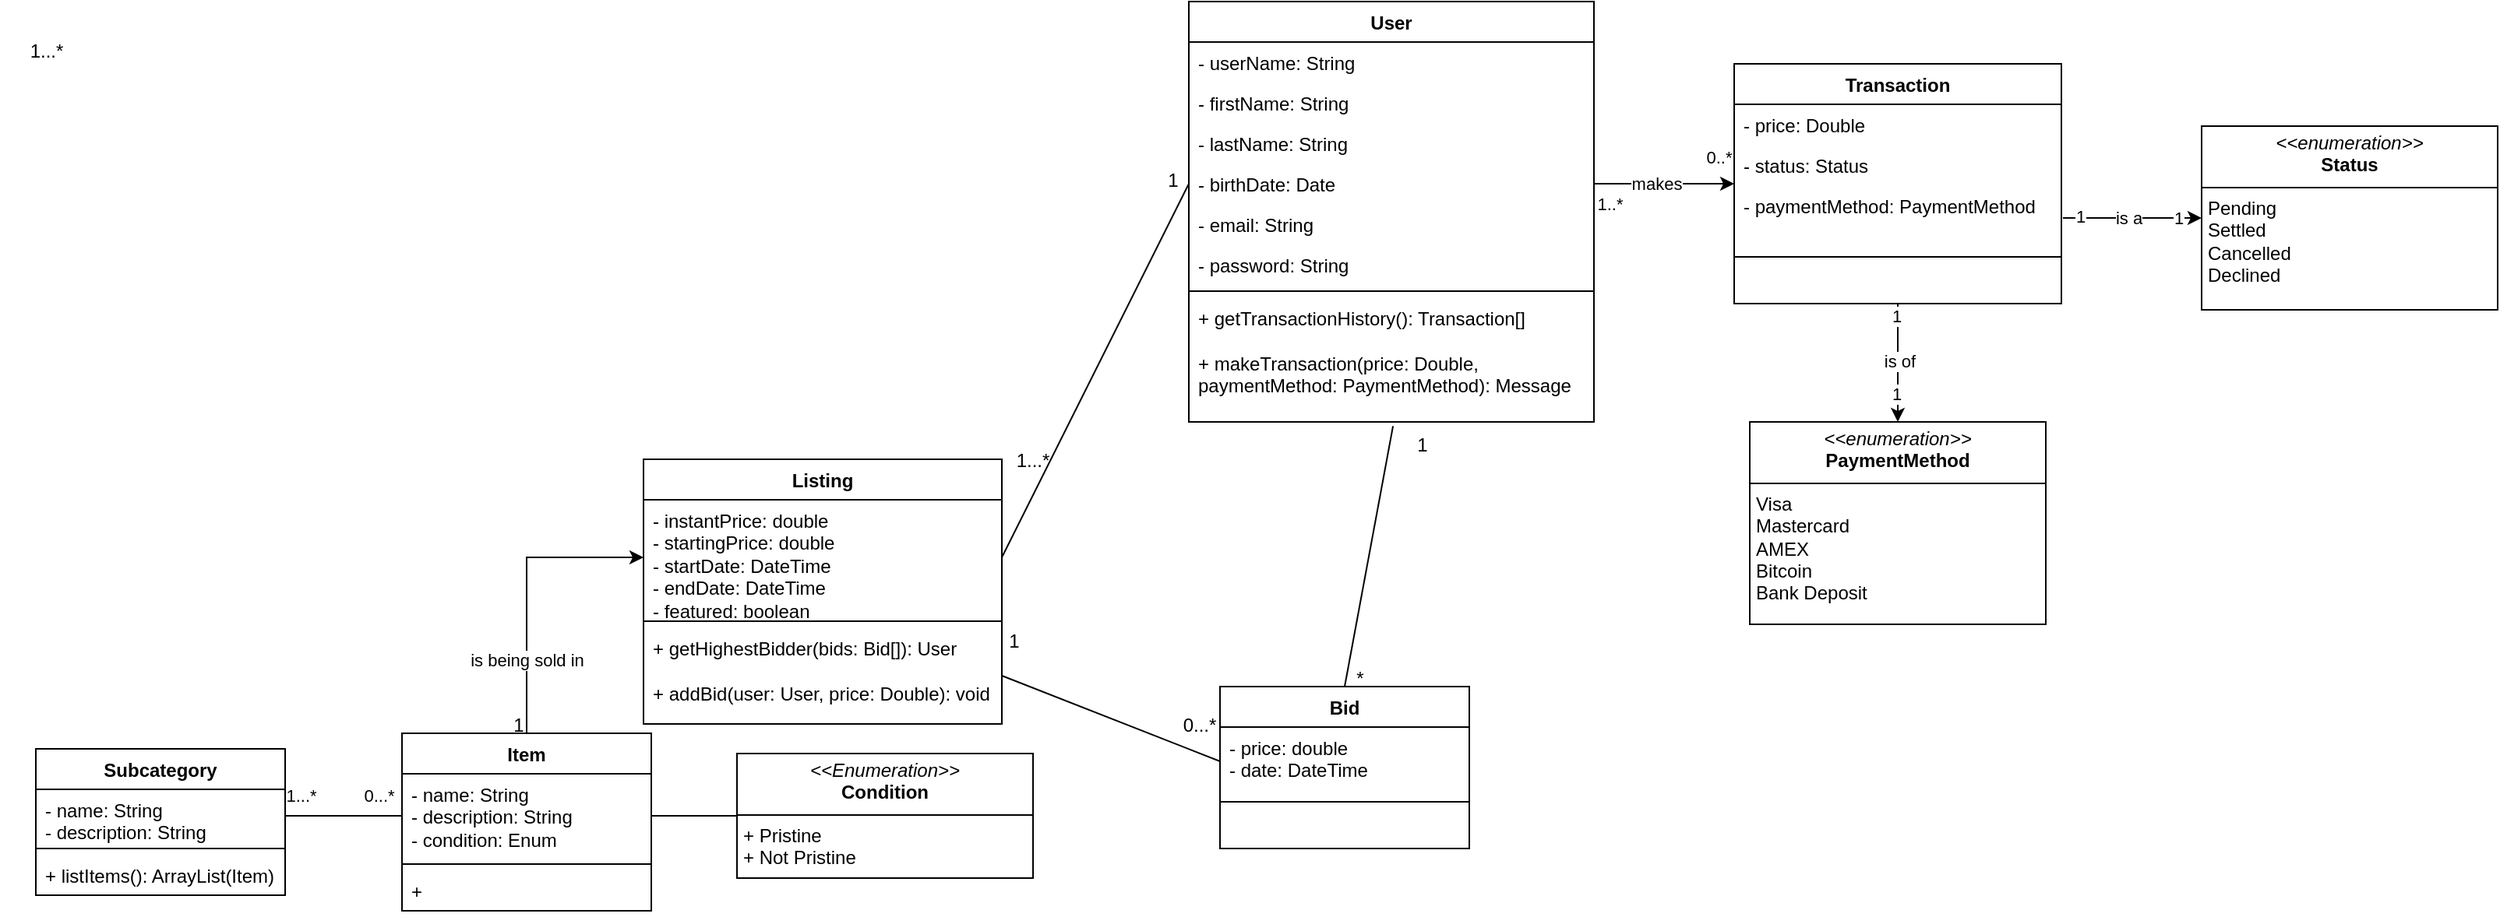 <mxfile version="26.2.2" pages="2">
  <diagram name="Page-1" id="-QcASyWx7nUbWd6SsHTZ">
    <mxGraphModel grid="1" page="1" gridSize="10" guides="1" tooltips="1" connect="1" arrows="1" fold="1" pageScale="1" pageWidth="850" pageHeight="1100" math="0" shadow="0">
      <root>
        <mxCell id="0" />
        <mxCell id="1" parent="0" />
        <mxCell id="kOR8HxQADKwsiaF2ACUm-1" value="User" style="swimlane;fontStyle=1;align=center;verticalAlign=top;childLayout=stackLayout;horizontal=1;startSize=26;horizontalStack=0;resizeParent=1;resizeParentMax=0;resizeLast=0;collapsible=1;marginBottom=0;whiteSpace=wrap;html=1;" parent="1" vertex="1">
          <mxGeometry y="100" width="260" height="270" as="geometry" />
        </mxCell>
        <mxCell id="kOR8HxQADKwsiaF2ACUm-2" value="- userName: String&lt;span style=&quot;background-color: transparent; color: light-dark(rgb(0, 0, 0), rgb(255, 255, 255));&quot;&gt;&amp;nbsp;&lt;/span&gt;" style="text;strokeColor=none;fillColor=none;align=left;verticalAlign=top;spacingLeft=4;spacingRight=4;overflow=hidden;rotatable=0;points=[[0,0.5],[1,0.5]];portConstraint=eastwest;whiteSpace=wrap;html=1;" parent="kOR8HxQADKwsiaF2ACUm-1" vertex="1">
          <mxGeometry y="26" width="260" height="26" as="geometry" />
        </mxCell>
        <mxCell id="kOR8HxQADKwsiaF2ACUm-5" value="- firstName: String" style="text;strokeColor=none;fillColor=none;align=left;verticalAlign=top;spacingLeft=4;spacingRight=4;overflow=hidden;rotatable=0;points=[[0,0.5],[1,0.5]];portConstraint=eastwest;whiteSpace=wrap;html=1;" parent="kOR8HxQADKwsiaF2ACUm-1" vertex="1">
          <mxGeometry y="52" width="260" height="26" as="geometry" />
        </mxCell>
        <mxCell id="kOR8HxQADKwsiaF2ACUm-6" value="- lastName: String" style="text;strokeColor=none;fillColor=none;align=left;verticalAlign=top;spacingLeft=4;spacingRight=4;overflow=hidden;rotatable=0;points=[[0,0.5],[1,0.5]];portConstraint=eastwest;whiteSpace=wrap;html=1;" parent="kOR8HxQADKwsiaF2ACUm-1" vertex="1">
          <mxGeometry y="78" width="260" height="26" as="geometry" />
        </mxCell>
        <mxCell id="kOR8HxQADKwsiaF2ACUm-7" value="- birthDate: Date" style="text;strokeColor=none;fillColor=none;align=left;verticalAlign=top;spacingLeft=4;spacingRight=4;overflow=hidden;rotatable=0;points=[[0,0.5],[1,0.5]];portConstraint=eastwest;whiteSpace=wrap;html=1;" parent="kOR8HxQADKwsiaF2ACUm-1" vertex="1">
          <mxGeometry y="104" width="260" height="26" as="geometry" />
        </mxCell>
        <mxCell id="kOR8HxQADKwsiaF2ACUm-8" value="- email: String" style="text;strokeColor=none;fillColor=none;align=left;verticalAlign=top;spacingLeft=4;spacingRight=4;overflow=hidden;rotatable=0;points=[[0,0.5],[1,0.5]];portConstraint=eastwest;whiteSpace=wrap;html=1;" parent="kOR8HxQADKwsiaF2ACUm-1" vertex="1">
          <mxGeometry y="130" width="260" height="26" as="geometry" />
        </mxCell>
        <mxCell id="kOR8HxQADKwsiaF2ACUm-9" value="- password: String" style="text;strokeColor=none;fillColor=none;align=left;verticalAlign=top;spacingLeft=4;spacingRight=4;overflow=hidden;rotatable=0;points=[[0,0.5],[1,0.5]];portConstraint=eastwest;whiteSpace=wrap;html=1;" parent="kOR8HxQADKwsiaF2ACUm-1" vertex="1">
          <mxGeometry y="156" width="260" height="26" as="geometry" />
        </mxCell>
        <mxCell id="kOR8HxQADKwsiaF2ACUm-3" value="" style="line;strokeWidth=1;fillColor=none;align=left;verticalAlign=middle;spacingTop=-1;spacingLeft=3;spacingRight=3;rotatable=0;labelPosition=right;points=[];portConstraint=eastwest;strokeColor=inherit;" parent="kOR8HxQADKwsiaF2ACUm-1" vertex="1">
          <mxGeometry y="182" width="260" height="8" as="geometry" />
        </mxCell>
        <mxCell id="kOR8HxQADKwsiaF2ACUm-4" value="+ getTransactionHistory(): Transaction[]&lt;div&gt;&lt;br&gt;&lt;/div&gt;&lt;div&gt;+ makeTransaction(price: Double, paymentMethod: PaymentMethod): Message&lt;/div&gt;" style="text;strokeColor=none;fillColor=none;align=left;verticalAlign=top;spacingLeft=4;spacingRight=4;overflow=hidden;rotatable=0;points=[[0,0.5],[1,0.5]];portConstraint=eastwest;whiteSpace=wrap;html=1;" parent="kOR8HxQADKwsiaF2ACUm-1" vertex="1">
          <mxGeometry y="190" width="260" height="80" as="geometry" />
        </mxCell>
        <mxCell id="MBroRbIz535nzg0Jd982-1" value="Listing" style="swimlane;fontStyle=1;align=center;verticalAlign=top;childLayout=stackLayout;horizontal=1;startSize=26;horizontalStack=0;resizeParent=1;resizeParentMax=0;resizeLast=0;collapsible=1;marginBottom=0;whiteSpace=wrap;html=1;" parent="1" vertex="1">
          <mxGeometry x="-350" y="394" width="230" height="170" as="geometry" />
        </mxCell>
        <mxCell id="MBroRbIz535nzg0Jd982-2" value="- instantPrice: double&lt;div&gt;- startingPrice: double&lt;/div&gt;&lt;div&gt;- startDate: DateTime&lt;/div&gt;&lt;div&gt;- endDate: DateTime&lt;/div&gt;&lt;div&gt;- featured: boolean&lt;/div&gt;" style="text;strokeColor=none;fillColor=none;align=left;verticalAlign=top;spacingLeft=4;spacingRight=4;overflow=hidden;rotatable=0;points=[[0,0.5],[1,0.5]];portConstraint=eastwest;whiteSpace=wrap;html=1;" parent="MBroRbIz535nzg0Jd982-1" vertex="1">
          <mxGeometry y="26" width="230" height="74" as="geometry" />
        </mxCell>
        <mxCell id="MBroRbIz535nzg0Jd982-3" value="" style="line;strokeWidth=1;fillColor=none;align=left;verticalAlign=middle;spacingTop=-1;spacingLeft=3;spacingRight=3;rotatable=0;labelPosition=right;points=[];portConstraint=eastwest;strokeColor=inherit;" parent="MBroRbIz535nzg0Jd982-1" vertex="1">
          <mxGeometry y="100" width="230" height="8" as="geometry" />
        </mxCell>
        <mxCell id="MBroRbIz535nzg0Jd982-4" value="+ getHighestBidder(bids: Bid[]): User&lt;div&gt;&lt;br&gt;&lt;/div&gt;&lt;div&gt;+ addBid(user: User, price: Double): void&lt;/div&gt;" style="text;strokeColor=none;fillColor=none;align=left;verticalAlign=top;spacingLeft=4;spacingRight=4;overflow=hidden;rotatable=0;points=[[0,0.5],[1,0.5]];portConstraint=eastwest;whiteSpace=wrap;html=1;" parent="MBroRbIz535nzg0Jd982-1" vertex="1">
          <mxGeometry y="108" width="230" height="62" as="geometry" />
        </mxCell>
        <mxCell id="kOR8HxQADKwsiaF2ACUm-29" style="edgeStyle=orthogonalEdgeStyle;rounded=0;orthogonalLoop=1;jettySize=auto;html=1;" parent="1" source="kOR8HxQADKwsiaF2ACUm-10" target="kOR8HxQADKwsiaF2ACUm-28" edge="1">
          <mxGeometry relative="1" as="geometry" />
        </mxCell>
        <mxCell id="kOR8HxQADKwsiaF2ACUm-30" value="is of" style="edgeLabel;html=1;align=center;verticalAlign=middle;resizable=0;points=[];" parent="kOR8HxQADKwsiaF2ACUm-29" vertex="1" connectable="0">
          <mxGeometry x="-0.044" y="1" relative="1" as="geometry">
            <mxPoint as="offset" />
          </mxGeometry>
        </mxCell>
        <mxCell id="kOR8HxQADKwsiaF2ACUm-31" value="1" style="edgeLabel;html=1;align=center;verticalAlign=middle;resizable=0;points=[];" parent="kOR8HxQADKwsiaF2ACUm-29" vertex="1" connectable="0">
          <mxGeometry x="-0.798" y="-1" relative="1" as="geometry">
            <mxPoint as="offset" />
          </mxGeometry>
        </mxCell>
        <mxCell id="kOR8HxQADKwsiaF2ACUm-32" value="1" style="edgeLabel;html=1;align=center;verticalAlign=middle;resizable=0;points=[];" parent="kOR8HxQADKwsiaF2ACUm-29" vertex="1" connectable="0">
          <mxGeometry x="0.532" y="-1" relative="1" as="geometry">
            <mxPoint as="offset" />
          </mxGeometry>
        </mxCell>
        <mxCell id="pcqhtkwAQPP9VnpFvyIt-1" value="Subcategory" style="swimlane;fontStyle=1;align=center;verticalAlign=top;childLayout=stackLayout;horizontal=1;startSize=26;horizontalStack=0;resizeParent=1;resizeParentMax=0;resizeLast=0;collapsible=1;marginBottom=0;whiteSpace=wrap;html=1;" parent="1" vertex="1">
          <mxGeometry x="-740" y="580" width="160" height="94" as="geometry" />
        </mxCell>
        <mxCell id="pcqhtkwAQPP9VnpFvyIt-2" value="- name: String&lt;div&gt;- description: String&lt;/div&gt;" style="text;strokeColor=none;fillColor=none;align=left;verticalAlign=top;spacingLeft=4;spacingRight=4;overflow=hidden;rotatable=0;points=[[0,0.5],[1,0.5]];portConstraint=eastwest;whiteSpace=wrap;html=1;" parent="pcqhtkwAQPP9VnpFvyIt-1" vertex="1">
          <mxGeometry y="26" width="160" height="34" as="geometry" />
        </mxCell>
        <mxCell id="pcqhtkwAQPP9VnpFvyIt-3" value="" style="line;strokeWidth=1;fillColor=none;align=left;verticalAlign=middle;spacingTop=-1;spacingLeft=3;spacingRight=3;rotatable=0;labelPosition=right;points=[];portConstraint=eastwest;strokeColor=inherit;" parent="pcqhtkwAQPP9VnpFvyIt-1" vertex="1">
          <mxGeometry y="60" width="160" height="8" as="geometry" />
        </mxCell>
        <mxCell id="pcqhtkwAQPP9VnpFvyIt-4" value="+ listItems(): ArrayList(Item)" style="text;strokeColor=none;fillColor=none;align=left;verticalAlign=top;spacingLeft=4;spacingRight=4;overflow=hidden;rotatable=0;points=[[0,0.5],[1,0.5]];portConstraint=eastwest;whiteSpace=wrap;html=1;" parent="pcqhtkwAQPP9VnpFvyIt-1" vertex="1">
          <mxGeometry y="68" width="160" height="26" as="geometry" />
        </mxCell>
        <mxCell id="kOR8HxQADKwsiaF2ACUm-10" value="Transaction" style="swimlane;fontStyle=1;align=center;verticalAlign=top;childLayout=stackLayout;horizontal=1;startSize=26;horizontalStack=0;resizeParent=1;resizeParentMax=0;resizeLast=0;collapsible=1;marginBottom=0;whiteSpace=wrap;html=1;" parent="1" vertex="1">
          <mxGeometry x="350" y="140" width="210" height="154" as="geometry" />
        </mxCell>
        <mxCell id="kOR8HxQADKwsiaF2ACUm-11" value="- price: Double" style="text;strokeColor=none;fillColor=none;align=left;verticalAlign=top;spacingLeft=4;spacingRight=4;overflow=hidden;rotatable=0;points=[[0,0.5],[1,0.5]];portConstraint=eastwest;whiteSpace=wrap;html=1;" parent="kOR8HxQADKwsiaF2ACUm-10" vertex="1">
          <mxGeometry y="26" width="210" height="26" as="geometry" />
        </mxCell>
        <mxCell id="kOR8HxQADKwsiaF2ACUm-14" value="- status: Status" style="text;strokeColor=none;fillColor=none;align=left;verticalAlign=top;spacingLeft=4;spacingRight=4;overflow=hidden;rotatable=0;points=[[0,0.5],[1,0.5]];portConstraint=eastwest;whiteSpace=wrap;html=1;" parent="kOR8HxQADKwsiaF2ACUm-10" vertex="1">
          <mxGeometry y="52" width="210" height="26" as="geometry" />
        </mxCell>
        <mxCell id="kOR8HxQADKwsiaF2ACUm-27" value="- paymentMethod: PaymentMethod" style="text;strokeColor=none;fillColor=none;align=left;verticalAlign=top;spacingLeft=4;spacingRight=4;overflow=hidden;rotatable=0;points=[[0,0.5],[1,0.5]];portConstraint=eastwest;whiteSpace=wrap;html=1;" parent="kOR8HxQADKwsiaF2ACUm-10" vertex="1">
          <mxGeometry y="78" width="210" height="42" as="geometry" />
        </mxCell>
        <mxCell id="kOR8HxQADKwsiaF2ACUm-12" value="" style="line;strokeWidth=1;fillColor=none;align=left;verticalAlign=middle;spacingTop=-1;spacingLeft=3;spacingRight=3;rotatable=0;labelPosition=right;points=[];portConstraint=eastwest;strokeColor=inherit;" parent="kOR8HxQADKwsiaF2ACUm-10" vertex="1">
          <mxGeometry y="120" width="210" height="8" as="geometry" />
        </mxCell>
        <mxCell id="kOR8HxQADKwsiaF2ACUm-13" value="&lt;div&gt;&lt;br&gt;&lt;/div&gt;&lt;div&gt;&lt;br&gt;&lt;/div&gt;" style="text;strokeColor=none;fillColor=none;align=left;verticalAlign=top;spacingLeft=4;spacingRight=4;overflow=hidden;rotatable=0;points=[[0,0.5],[1,0.5]];portConstraint=eastwest;whiteSpace=wrap;html=1;" parent="kOR8HxQADKwsiaF2ACUm-10" vertex="1">
          <mxGeometry y="128" width="210" height="26" as="geometry" />
        </mxCell>
        <mxCell id="MBroRbIz535nzg0Jd982-5" value="Bid" style="swimlane;fontStyle=1;align=center;verticalAlign=top;childLayout=stackLayout;horizontal=1;startSize=26;horizontalStack=0;resizeParent=1;resizeParentMax=0;resizeLast=0;collapsible=1;marginBottom=0;whiteSpace=wrap;html=1;" parent="1" vertex="1">
          <mxGeometry x="20" y="540" width="160" height="104" as="geometry" />
        </mxCell>
        <mxCell id="MBroRbIz535nzg0Jd982-6" value="- price: double&lt;div&gt;- date: DateTime&lt;/div&gt;" style="text;strokeColor=none;fillColor=none;align=left;verticalAlign=top;spacingLeft=4;spacingRight=4;overflow=hidden;rotatable=0;points=[[0,0.5],[1,0.5]];portConstraint=eastwest;whiteSpace=wrap;html=1;" parent="MBroRbIz535nzg0Jd982-5" vertex="1">
          <mxGeometry y="26" width="160" height="44" as="geometry" />
        </mxCell>
        <mxCell id="MBroRbIz535nzg0Jd982-7" value="" style="line;strokeWidth=1;fillColor=none;align=left;verticalAlign=middle;spacingTop=-1;spacingLeft=3;spacingRight=3;rotatable=0;labelPosition=right;points=[];portConstraint=eastwest;strokeColor=inherit;" parent="MBroRbIz535nzg0Jd982-5" vertex="1">
          <mxGeometry y="70" width="160" height="8" as="geometry" />
        </mxCell>
        <mxCell id="MBroRbIz535nzg0Jd982-8" value="&lt;br&gt;&lt;div&gt;&lt;br&gt;&lt;/div&gt;" style="text;strokeColor=none;fillColor=none;align=left;verticalAlign=top;spacingLeft=4;spacingRight=4;overflow=hidden;rotatable=0;points=[[0,0.5],[1,0.5]];portConstraint=eastwest;whiteSpace=wrap;html=1;" parent="MBroRbIz535nzg0Jd982-5" vertex="1">
          <mxGeometry y="78" width="160" height="26" as="geometry" />
        </mxCell>
        <mxCell id="kOR8HxQADKwsiaF2ACUm-19" value="&lt;p style=&quot;margin:0px;margin-top:4px;text-align:center;&quot;&gt;&lt;i&gt;&amp;lt;&amp;lt;enumeration&amp;gt;&amp;gt;&lt;/i&gt;&lt;br&gt;&lt;b&gt;Status&lt;/b&gt;&lt;/p&gt;&lt;hr size=&quot;1&quot; style=&quot;border-style:solid;&quot;&gt;&lt;p style=&quot;margin:0px;margin-left:4px;&quot;&gt;Pending&lt;/p&gt;&lt;p style=&quot;margin:0px;margin-left:4px;&quot;&gt;Settled&lt;/p&gt;&lt;p style=&quot;margin:0px;margin-left:4px;&quot;&gt;Cancelled&lt;/p&gt;&lt;p style=&quot;margin:0px;margin-left:4px;&quot;&gt;Declined&lt;/p&gt;&lt;p style=&quot;margin:0px;margin-left:4px;&quot;&gt;&lt;br&gt;&lt;/p&gt;&lt;p style=&quot;margin:0px;margin-left:4px;&quot;&gt;&lt;br&gt;&lt;/p&gt;" style="verticalAlign=top;align=left;overflow=fill;html=1;whiteSpace=wrap;" parent="1" vertex="1">
          <mxGeometry x="650" y="180" width="190" height="118" as="geometry" />
        </mxCell>
        <mxCell id="pcqhtkwAQPP9VnpFvyIt-5" value="Item" style="swimlane;fontStyle=1;align=center;verticalAlign=top;childLayout=stackLayout;horizontal=1;startSize=26;horizontalStack=0;resizeParent=1;resizeParentMax=0;resizeLast=0;collapsible=1;marginBottom=0;whiteSpace=wrap;html=1;" parent="1" vertex="1">
          <mxGeometry x="-505" y="570" width="160" height="114" as="geometry" />
        </mxCell>
        <mxCell id="pcqhtkwAQPP9VnpFvyIt-6" value="- name: String&lt;div&gt;- description: String&lt;/div&gt;&lt;div&gt;- condition: Enum&lt;/div&gt;" style="text;strokeColor=none;fillColor=none;align=left;verticalAlign=top;spacingLeft=4;spacingRight=4;overflow=hidden;rotatable=0;points=[[0,0.5],[1,0.5]];portConstraint=eastwest;whiteSpace=wrap;html=1;" parent="pcqhtkwAQPP9VnpFvyIt-5" vertex="1">
          <mxGeometry y="26" width="160" height="54" as="geometry" />
        </mxCell>
        <mxCell id="pcqhtkwAQPP9VnpFvyIt-7" value="" style="line;strokeWidth=1;fillColor=none;align=left;verticalAlign=middle;spacingTop=-1;spacingLeft=3;spacingRight=3;rotatable=0;labelPosition=right;points=[];portConstraint=eastwest;strokeColor=inherit;" parent="pcqhtkwAQPP9VnpFvyIt-5" vertex="1">
          <mxGeometry y="80" width="160" height="8" as="geometry" />
        </mxCell>
        <mxCell id="pcqhtkwAQPP9VnpFvyIt-8" value="+" style="text;strokeColor=none;fillColor=none;align=left;verticalAlign=top;spacingLeft=4;spacingRight=4;overflow=hidden;rotatable=0;points=[[0,0.5],[1,0.5]];portConstraint=eastwest;whiteSpace=wrap;html=1;" parent="pcqhtkwAQPP9VnpFvyIt-5" vertex="1">
          <mxGeometry y="88" width="160" height="26" as="geometry" />
        </mxCell>
        <mxCell id="kOR8HxQADKwsiaF2ACUm-20" style="rounded=0;orthogonalLoop=1;jettySize=auto;html=1;" parent="1" source="kOR8HxQADKwsiaF2ACUm-7" target="kOR8HxQADKwsiaF2ACUm-10" edge="1">
          <mxGeometry relative="1" as="geometry" />
        </mxCell>
        <mxCell id="kOR8HxQADKwsiaF2ACUm-33" value="makes" style="edgeLabel;html=1;align=center;verticalAlign=middle;resizable=0;points=[];" parent="kOR8HxQADKwsiaF2ACUm-20" vertex="1" connectable="0">
          <mxGeometry x="-0.153" y="-2" relative="1" as="geometry">
            <mxPoint x="2" y="-2" as="offset" />
          </mxGeometry>
        </mxCell>
        <mxCell id="kOR8HxQADKwsiaF2ACUm-34" value="1..*" style="edgeLabel;html=1;align=center;verticalAlign=middle;resizable=0;points=[];" parent="kOR8HxQADKwsiaF2ACUm-20" vertex="1" connectable="0">
          <mxGeometry x="-0.844" y="1" relative="1" as="geometry">
            <mxPoint x="3" y="14" as="offset" />
          </mxGeometry>
        </mxCell>
        <mxCell id="kOR8HxQADKwsiaF2ACUm-35" value="0..*" style="edgeLabel;html=1;align=center;verticalAlign=middle;resizable=0;points=[];" parent="kOR8HxQADKwsiaF2ACUm-20" vertex="1" connectable="0">
          <mxGeometry x="0.557" y="-2" relative="1" as="geometry">
            <mxPoint x="10" y="-19" as="offset" />
          </mxGeometry>
        </mxCell>
        <mxCell id="kOR8HxQADKwsiaF2ACUm-21" style="rounded=0;orthogonalLoop=1;jettySize=auto;html=1;" parent="1" target="kOR8HxQADKwsiaF2ACUm-19" edge="1">
          <mxGeometry relative="1" as="geometry">
            <mxPoint x="561" y="239" as="sourcePoint" />
          </mxGeometry>
        </mxCell>
        <mxCell id="kOR8HxQADKwsiaF2ACUm-22" value="is a" style="edgeLabel;html=1;align=center;verticalAlign=middle;resizable=0;points=[];" parent="kOR8HxQADKwsiaF2ACUm-21" vertex="1" connectable="0">
          <mxGeometry x="-0.197" y="1" relative="1" as="geometry">
            <mxPoint x="6" y="1" as="offset" />
          </mxGeometry>
        </mxCell>
        <mxCell id="kOR8HxQADKwsiaF2ACUm-23" value="1" style="edgeLabel;html=1;align=center;verticalAlign=middle;resizable=0;points=[];" parent="kOR8HxQADKwsiaF2ACUm-21" vertex="1" connectable="0">
          <mxGeometry x="0.656" y="-1" relative="1" as="geometry">
            <mxPoint y="-1" as="offset" />
          </mxGeometry>
        </mxCell>
        <mxCell id="kOR8HxQADKwsiaF2ACUm-24" value="1" style="edgeLabel;html=1;align=center;verticalAlign=middle;resizable=0;points=[];" parent="kOR8HxQADKwsiaF2ACUm-21" vertex="1" connectable="0">
          <mxGeometry x="-0.876" y="2" relative="1" as="geometry">
            <mxPoint x="5" y="1" as="offset" />
          </mxGeometry>
        </mxCell>
        <mxCell id="pcqhtkwAQPP9VnpFvyIt-9" value="" style="endArrow=none;html=1;rounded=0;exitX=1;exitY=0.5;exitDx=0;exitDy=0;entryX=0;entryY=0.5;entryDx=0;entryDy=0;" parent="1" source="pcqhtkwAQPP9VnpFvyIt-2" target="pcqhtkwAQPP9VnpFvyIt-6" edge="1">
          <mxGeometry width="50" height="50" relative="1" as="geometry">
            <mxPoint x="-370" y="590" as="sourcePoint" />
            <mxPoint x="-320" y="540" as="targetPoint" />
          </mxGeometry>
        </mxCell>
        <mxCell id="HudxJrogOXMqcGsUcVjN-2" value="1...*" style="edgeLabel;html=1;align=center;verticalAlign=middle;resizable=0;points=[];" parent="pcqhtkwAQPP9VnpFvyIt-9" connectable="0" vertex="1">
          <mxGeometry x="-0.142" y="3" relative="1" as="geometry">
            <mxPoint x="-22" y="-10" as="offset" />
          </mxGeometry>
        </mxCell>
        <mxCell id="HudxJrogOXMqcGsUcVjN-4" value="0...*" style="edgeLabel;html=1;align=center;verticalAlign=middle;resizable=0;points=[];" parent="pcqhtkwAQPP9VnpFvyIt-9" connectable="0" vertex="1">
          <mxGeometry x="0.122" y="-1" relative="1" as="geometry">
            <mxPoint x="18" y="-14" as="offset" />
          </mxGeometry>
        </mxCell>
        <mxCell id="kOR8HxQADKwsiaF2ACUm-28" value="&lt;p style=&quot;margin:0px;margin-top:4px;text-align:center;&quot;&gt;&lt;i&gt;&amp;lt;&amp;lt;enumeration&amp;gt;&amp;gt;&lt;/i&gt;&lt;br&gt;&lt;b&gt;PaymentMethod&lt;/b&gt;&lt;/p&gt;&lt;hr size=&quot;1&quot; style=&quot;border-style:solid;&quot;&gt;&lt;p style=&quot;margin:0px;margin-left:4px;&quot;&gt;Visa&lt;/p&gt;&lt;p style=&quot;margin:0px;margin-left:4px;&quot;&gt;Mastercard&lt;/p&gt;&lt;p style=&quot;margin:0px;margin-left:4px;&quot;&gt;AMEX&lt;/p&gt;&lt;p style=&quot;margin:0px;margin-left:4px;&quot;&gt;Bitcoin&lt;/p&gt;&lt;p style=&quot;margin:0px;margin-left:4px;&quot;&gt;Bank Deposit&lt;/p&gt;&lt;p style=&quot;margin:0px;margin-left:4px;&quot;&gt;&lt;br&gt;&lt;/p&gt;&lt;p style=&quot;margin:0px;margin-left:4px;&quot;&gt;&lt;br&gt;&lt;/p&gt;" style="verticalAlign=top;align=left;overflow=fill;html=1;whiteSpace=wrap;" parent="1" vertex="1">
          <mxGeometry x="360" y="370" width="190" height="130" as="geometry" />
        </mxCell>
        <mxCell id="HudxJrogOXMqcGsUcVjN-1" value="&lt;p style=&quot;margin:0px;margin-top:4px;text-align:center;&quot;&gt;&lt;i&gt;&amp;lt;&amp;lt;Enumeration&amp;gt;&amp;gt;&lt;/i&gt;&lt;br&gt;&lt;b&gt;Condition&lt;/b&gt;&lt;/p&gt;&lt;hr size=&quot;1&quot; style=&quot;border-style:solid;&quot;&gt;&lt;p style=&quot;margin:0px;margin-left:4px;&quot;&gt;+ Pristine&lt;br&gt;+ Not Pristine&lt;/p&gt;" style="verticalAlign=top;align=left;overflow=fill;html=1;whiteSpace=wrap;" parent="1" vertex="1">
          <mxGeometry x="-290" y="583" width="190" height="80" as="geometry" />
        </mxCell>
        <mxCell id="MBroRbIz535nzg0Jd982-23" value="" style="group" parent="1" connectable="0" vertex="1">
          <mxGeometry x="-142" y="496" width="179" height="84" as="geometry" />
        </mxCell>
        <mxCell id="MBroRbIz535nzg0Jd982-18" value="" style="group" parent="MBroRbIz535nzg0Jd982-23" connectable="0" vertex="1">
          <mxGeometry width="60" height="30" as="geometry" />
        </mxCell>
        <mxCell id="MBroRbIz535nzg0Jd982-17" value="1" style="text;html=1;align=center;verticalAlign=middle;whiteSpace=wrap;rounded=0;" parent="MBroRbIz535nzg0Jd982-18" vertex="1">
          <mxGeometry width="60" height="30" as="geometry" />
        </mxCell>
        <mxCell id="MBroRbIz535nzg0Jd982-22" value="0...*" style="text;html=1;align=center;verticalAlign=middle;whiteSpace=wrap;rounded=0;" parent="MBroRbIz535nzg0Jd982-23" vertex="1">
          <mxGeometry x="119" y="54" width="60" height="30" as="geometry" />
        </mxCell>
        <mxCell id="HudxJrogOXMqcGsUcVjN-5" value="" style="endArrow=none;html=1;rounded=0;entryX=0;entryY=0.5;entryDx=0;entryDy=0;exitX=1;exitY=0.5;exitDx=0;exitDy=0;" parent="1" source="pcqhtkwAQPP9VnpFvyIt-6" target="HudxJrogOXMqcGsUcVjN-1" edge="1">
          <mxGeometry width="50" height="50" relative="1" as="geometry">
            <mxPoint x="-360" y="580" as="sourcePoint" />
            <mxPoint x="-310" y="530" as="targetPoint" />
          </mxGeometry>
        </mxCell>
        <mxCell id="MBroRbIz535nzg0Jd982-30" value="" style="group" parent="1" connectable="0" vertex="1">
          <mxGeometry x="-153" y="200" width="173" height="147" as="geometry" />
        </mxCell>
        <mxCell id="MBroRbIz535nzg0Jd982-28" value="1" style="text;html=1;align=center;verticalAlign=middle;whiteSpace=wrap;rounded=0;" parent="MBroRbIz535nzg0Jd982-30" vertex="1">
          <mxGeometry x="113" width="60" height="30" as="geometry" />
        </mxCell>
        <mxCell id="MBroRbIz535nzg0Jd982-29" value="1...*" style="text;html=1;align=center;verticalAlign=middle;whiteSpace=wrap;rounded=0;" parent="MBroRbIz535nzg0Jd982-30" vertex="1">
          <mxGeometry x="-610" y="-83" width="60" height="30" as="geometry" />
        </mxCell>
        <mxCell id="MBroRbIz535nzg0Jd982-14" value="" style="endArrow=none;html=1;rounded=0;entryX=1;entryY=0.5;entryDx=0;entryDy=0;exitX=0;exitY=0.5;exitDx=0;exitDy=0;" parent="1" source="MBroRbIz535nzg0Jd982-6" target="MBroRbIz535nzg0Jd982-4" edge="1">
          <mxGeometry width="50" height="50" relative="1" as="geometry">
            <mxPoint x="-80" y="160" as="sourcePoint" />
            <mxPoint x="-30" y="110" as="targetPoint" />
          </mxGeometry>
        </mxCell>
        <mxCell id="MBroRbIz535nzg0Jd982-16" value="" style="endArrow=none;html=1;rounded=0;entryX=0.5;entryY=0;entryDx=0;entryDy=0;exitX=0.504;exitY=1.034;exitDx=0;exitDy=0;exitPerimeter=0;" parent="1" source="kOR8HxQADKwsiaF2ACUm-4" target="MBroRbIz535nzg0Jd982-5" edge="1">
          <mxGeometry width="50" height="50" relative="1" as="geometry">
            <mxPoint x="260.16" y="404.414" as="sourcePoint" />
            <mxPoint x="-30" y="110" as="targetPoint" />
          </mxGeometry>
        </mxCell>
        <mxCell id="MBroRbIz535nzg0Jd982-15" value="" style="endArrow=none;html=1;rounded=0;exitX=1;exitY=0.5;exitDx=0;exitDy=0;entryX=0;entryY=0.5;entryDx=0;entryDy=0;" parent="1" source="MBroRbIz535nzg0Jd982-2" target="kOR8HxQADKwsiaF2ACUm-7" edge="1">
          <mxGeometry width="50" height="50" relative="1" as="geometry">
            <mxPoint x="530" y="360" as="sourcePoint" />
            <mxPoint x="180" y="453" as="targetPoint" />
          </mxGeometry>
        </mxCell>
        <mxCell id="MBroRbIz535nzg0Jd982-24" value="1" style="text;html=1;align=center;verticalAlign=middle;whiteSpace=wrap;rounded=0;" parent="1" vertex="1">
          <mxGeometry x="120" y="370" width="60" height="30" as="geometry" />
        </mxCell>
        <mxCell id="MBroRbIz535nzg0Jd982-25" value="*" style="text;html=1;align=center;verticalAlign=middle;whiteSpace=wrap;rounded=0;" parent="1" vertex="1">
          <mxGeometry x="80" y="520" width="60" height="30" as="geometry" />
        </mxCell>
        <mxCell id="EjZ2kftKdi1x26g_Ny5s-1" value="1...*" style="text;html=1;align=center;verticalAlign=middle;whiteSpace=wrap;rounded=0;" parent="1" vertex="1">
          <mxGeometry x="-130" y="380" width="60" height="30" as="geometry" />
        </mxCell>
        <mxCell id="EjZ2kftKdi1x26g_Ny5s-9" value="" style="group" connectable="0" vertex="1" parent="1">
          <mxGeometry x="-460" y="550" width="60" height="30" as="geometry" />
        </mxCell>
        <mxCell id="EjZ2kftKdi1x26g_Ny5s-8" value="1" style="text;html=1;align=center;verticalAlign=middle;whiteSpace=wrap;rounded=0;" vertex="1" parent="EjZ2kftKdi1x26g_Ny5s-9">
          <mxGeometry width="60" height="30" as="geometry" />
        </mxCell>
        <mxCell id="EjZ2kftKdi1x26g_Ny5s-6" style="edgeStyle=orthogonalEdgeStyle;rounded=0;orthogonalLoop=1;jettySize=auto;html=1;entryX=0;entryY=0.5;entryDx=0;entryDy=0;" edge="1" parent="1" source="pcqhtkwAQPP9VnpFvyIt-5" target="MBroRbIz535nzg0Jd982-2">
          <mxGeometry relative="1" as="geometry" />
        </mxCell>
        <mxCell id="EjZ2kftKdi1x26g_Ny5s-7" value="is being sold in" style="edgeLabel;html=1;align=center;verticalAlign=middle;resizable=0;points=[];" connectable="0" vertex="1" parent="EjZ2kftKdi1x26g_Ny5s-6">
          <mxGeometry x="-0.494" relative="1" as="geometry">
            <mxPoint as="offset" />
          </mxGeometry>
        </mxCell>
      </root>
    </mxGraphModel>
  </diagram>
  <diagram id="B1JohCdrJ2O_T65LHiYw" name="Page-2">
    <mxGraphModel dx="904" dy="546" grid="1" gridSize="10" guides="1" tooltips="1" connect="1" arrows="1" fold="1" page="1" pageScale="1" pageWidth="850" pageHeight="1100" math="0" shadow="0">
      <root>
        <mxCell id="0" />
        <mxCell id="1" parent="0" />
        <mxCell id="AL46lgVNtsKAn5LWiFvB-1" style="edgeStyle=none;curved=0;rounded=0;orthogonalLoop=1;jettySize=auto;html=1;fontSize=12;startSize=8;endSize=8;" parent="1" source="r9VWzy7D_mUVyUYdp_FY-5" edge="1">
          <mxGeometry relative="1" as="geometry">
            <Array as="points">
              <mxPoint x="410" y="140" />
            </Array>
            <mxPoint x="455" y="140.0" as="targetPoint" />
          </mxGeometry>
        </mxCell>
        <mxCell id="r9VWzy7D_mUVyUYdp_FY-5" value=":User" style="shape=umlLifeline;perimeter=lifelinePerimeter;whiteSpace=wrap;html=1;container=1;dropTarget=0;collapsible=0;recursiveResize=0;outlineConnect=0;portConstraint=eastwest;newEdgeStyle={&quot;curved&quot;:0,&quot;rounded&quot;:0};" parent="1" vertex="1">
          <mxGeometry x="200" y="40" width="100" height="300" as="geometry" />
        </mxCell>
        <mxCell id="E6jp_J7i1if4XdZOE9Pr-1" value="" style="html=1;points=[[0,0,0,0,5],[0,1,0,0,-5],[1,0,0,0,5],[1,1,0,0,-5]];perimeter=orthogonalPerimeter;outlineConnect=0;targetShapes=umlLifeline;portConstraint=eastwest;newEdgeStyle={&quot;curved&quot;:0,&quot;rounded&quot;:0};" vertex="1" parent="r9VWzy7D_mUVyUYdp_FY-5">
          <mxGeometry x="45" y="95" width="10" height="80" as="geometry" />
        </mxCell>
        <mxCell id="SiJChIcVbJZUMJ_jH9KF-1" value=":Message" style="shape=umlLifeline;perimeter=lifelinePerimeter;whiteSpace=wrap;html=1;container=1;dropTarget=0;collapsible=0;recursiveResize=0;outlineConnect=0;portConstraint=eastwest;newEdgeStyle={&quot;curved&quot;:0,&quot;rounded&quot;:0};" parent="1" vertex="1">
          <mxGeometry x="620" y="170" width="100" height="300" as="geometry" />
        </mxCell>
        <mxCell id="SiJChIcVbJZUMJ_jH9KF-2" value=":Transaction" style="shape=umlLifeline;perimeter=lifelinePerimeter;whiteSpace=wrap;html=1;container=1;dropTarget=0;collapsible=0;recursiveResize=0;outlineConnect=0;portConstraint=eastwest;newEdgeStyle={&quot;curved&quot;:0,&quot;rounded&quot;:0};" parent="1" vertex="1">
          <mxGeometry x="456" y="120" width="100" height="300" as="geometry" />
        </mxCell>
        <mxCell id="mBBTheXUa9g6MEARs6s3-3" value="" style="html=1;points=[[0,0,0,0,5],[0,1,0,0,-5],[1,0,0,0,5],[1,1,0,0,-5]];perimeter=orthogonalPerimeter;outlineConnect=0;targetShapes=umlLifeline;portConstraint=eastwest;newEdgeStyle={&quot;curved&quot;:0,&quot;rounded&quot;:0};" vertex="1" parent="SiJChIcVbJZUMJ_jH9KF-2">
          <mxGeometry x="44" y="60" width="10" height="20" as="geometry" />
        </mxCell>
        <mxCell id="AL46lgVNtsKAn5LWiFvB-2" value="makeTransaction(price, paymentMethod)" style="text;html=1;align=center;verticalAlign=middle;resizable=0;points=[];autosize=1;strokeColor=none;fillColor=none;fontSize=10;" parent="1" vertex="1">
          <mxGeometry x="250" y="105" width="210" height="30" as="geometry" />
        </mxCell>
        <mxCell id="mBBTheXUa9g6MEARs6s3-2" style="edgeStyle=none;curved=0;rounded=0;orthogonalLoop=1;jettySize=auto;html=1;fontSize=12;startSize=8;endSize=8;" edge="1" parent="1">
          <mxGeometry relative="1" as="geometry">
            <Array as="points">
              <mxPoint x="590" y="189.69" />
            </Array>
            <mxPoint x="510" y="190.19" as="sourcePoint" />
            <mxPoint x="619.5" y="189.69" as="targetPoint" />
          </mxGeometry>
        </mxCell>
        <mxCell id="smmT50Cem-EoxhuvtHqS-1" value="returnMessage(Message)" style="html=1;verticalAlign=bottom;endArrow=open;dashed=1;endSize=8;curved=0;rounded=0;" edge="1" parent="1" source="SiJChIcVbJZUMJ_jH9KF-2">
          <mxGeometry relative="1" as="geometry">
            <mxPoint x="460" y="290" as="sourcePoint" />
            <mxPoint x="250" y="290" as="targetPoint" />
          </mxGeometry>
        </mxCell>
        <mxCell id="mBBTheXUa9g6MEARs6s3-5" value="createMessage(status)" style="text;html=1;align=center;verticalAlign=middle;resizable=0;points=[];autosize=1;strokeColor=none;fillColor=none;fontSize=10;" vertex="1" parent="1">
          <mxGeometry x="500" y="164" width="130" height="30" as="geometry" />
        </mxCell>
      </root>
    </mxGraphModel>
  </diagram>
</mxfile>
